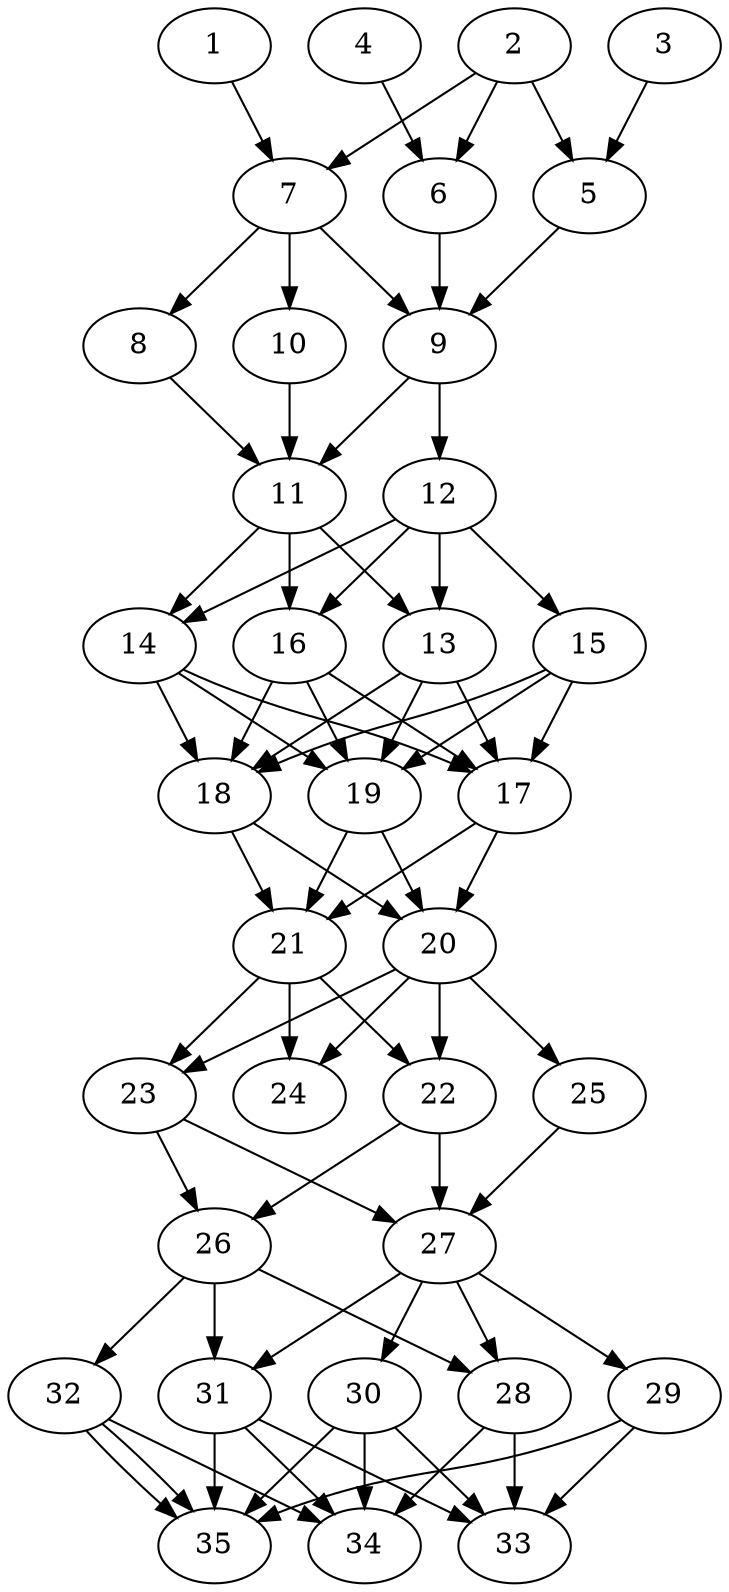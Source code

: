 // DAG automatically generated by daggen at Tue Aug  6 16:28:02 2019
// ./daggen --dot -n 35 --ccr 0.3 --fat 0.4 --regular 0.5 --density 0.9 --mindata 5242880 --maxdata 52428800 
digraph G {
  1 [size="157870080", alpha="0.03", expect_size="47361024"] 
  1 -> 7 [size ="47361024"]
  2 [size="163997013", alpha="0.11", expect_size="49199104"] 
  2 -> 5 [size ="49199104"]
  2 -> 6 [size ="49199104"]
  2 -> 7 [size ="49199104"]
  3 [size="123146240", alpha="0.03", expect_size="36943872"] 
  3 -> 5 [size ="36943872"]
  4 [size="72775680", alpha="0.03", expect_size="21832704"] 
  4 -> 6 [size ="21832704"]
  5 [size="93358080", alpha="0.11", expect_size="28007424"] 
  5 -> 9 [size ="28007424"]
  6 [size="151473493", alpha="0.05", expect_size="45442048"] 
  6 -> 9 [size ="45442048"]
  7 [size="52763307", alpha="0.17", expect_size="15828992"] 
  7 -> 8 [size ="15828992"]
  7 -> 9 [size ="15828992"]
  7 -> 10 [size ="15828992"]
  8 [size="105410560", alpha="0.01", expect_size="31623168"] 
  8 -> 11 [size ="31623168"]
  9 [size="47322453", alpha="0.02", expect_size="14196736"] 
  9 -> 11 [size ="14196736"]
  9 -> 12 [size ="14196736"]
  10 [size="141486080", alpha="0.19", expect_size="42445824"] 
  10 -> 11 [size ="42445824"]
  11 [size="138222933", alpha="0.20", expect_size="41466880"] 
  11 -> 13 [size ="41466880"]
  11 -> 14 [size ="41466880"]
  11 -> 16 [size ="41466880"]
  12 [size="159856640", alpha="0.12", expect_size="47956992"] 
  12 -> 13 [size ="47956992"]
  12 -> 14 [size ="47956992"]
  12 -> 15 [size ="47956992"]
  12 -> 16 [size ="47956992"]
  13 [size="92392107", alpha="0.10", expect_size="27717632"] 
  13 -> 17 [size ="27717632"]
  13 -> 18 [size ="27717632"]
  13 -> 19 [size ="27717632"]
  14 [size="119466667", alpha="0.04", expect_size="35840000"] 
  14 -> 17 [size ="35840000"]
  14 -> 18 [size ="35840000"]
  14 -> 19 [size ="35840000"]
  15 [size="146025813", alpha="0.15", expect_size="43807744"] 
  15 -> 17 [size ="43807744"]
  15 -> 18 [size ="43807744"]
  15 -> 19 [size ="43807744"]
  16 [size="73359360", alpha="0.11", expect_size="22007808"] 
  16 -> 17 [size ="22007808"]
  16 -> 18 [size ="22007808"]
  16 -> 19 [size ="22007808"]
  17 [size="113411413", alpha="0.13", expect_size="34023424"] 
  17 -> 20 [size ="34023424"]
  17 -> 21 [size ="34023424"]
  18 [size="90893653", alpha="0.19", expect_size="27268096"] 
  18 -> 20 [size ="27268096"]
  18 -> 21 [size ="27268096"]
  19 [size="98164053", alpha="0.12", expect_size="29449216"] 
  19 -> 20 [size ="29449216"]
  19 -> 21 [size ="29449216"]
  20 [size="116575573", alpha="0.08", expect_size="34972672"] 
  20 -> 22 [size ="34972672"]
  20 -> 23 [size ="34972672"]
  20 -> 24 [size ="34972672"]
  20 -> 25 [size ="34972672"]
  21 [size="111899307", alpha="0.03", expect_size="33569792"] 
  21 -> 22 [size ="33569792"]
  21 -> 23 [size ="33569792"]
  21 -> 24 [size ="33569792"]
  22 [size="109789867", alpha="0.15", expect_size="32936960"] 
  22 -> 26 [size ="32936960"]
  22 -> 27 [size ="32936960"]
  23 [size="45752320", alpha="0.02", expect_size="13725696"] 
  23 -> 26 [size ="13725696"]
  23 -> 27 [size ="13725696"]
  24 [size="121419093", alpha="0.15", expect_size="36425728"] 
  25 [size="150135467", alpha="0.18", expect_size="45040640"] 
  25 -> 27 [size ="45040640"]
  26 [size="111861760", alpha="0.18", expect_size="33558528"] 
  26 -> 28 [size ="33558528"]
  26 -> 31 [size ="33558528"]
  26 -> 32 [size ="33558528"]
  27 [size="44840960", alpha="0.03", expect_size="13452288"] 
  27 -> 28 [size ="13452288"]
  27 -> 29 [size ="13452288"]
  27 -> 30 [size ="13452288"]
  27 -> 31 [size ="13452288"]
  28 [size="143892480", alpha="0.19", expect_size="43167744"] 
  28 -> 33 [size ="43167744"]
  28 -> 34 [size ="43167744"]
  29 [size="136888320", alpha="0.18", expect_size="41066496"] 
  29 -> 33 [size ="41066496"]
  29 -> 35 [size ="41066496"]
  30 [size="72041813", alpha="0.14", expect_size="21612544"] 
  30 -> 33 [size ="21612544"]
  30 -> 34 [size ="21612544"]
  30 -> 35 [size ="21612544"]
  31 [size="136686933", alpha="0.04", expect_size="41006080"] 
  31 -> 33 [size ="41006080"]
  31 -> 34 [size ="41006080"]
  31 -> 35 [size ="41006080"]
  32 [size="156648107", alpha="0.13", expect_size="46994432"] 
  32 -> 34 [size ="46994432"]
  32 -> 35 [size ="46994432"]
  32 -> 35 [size ="46994432"]
  33 [size="121163093", alpha="0.12", expect_size="36348928"] 
  34 [size="135908693", alpha="0.03", expect_size="40772608"] 
  35 [size="98894507", alpha="0.10", expect_size="29668352"] 
}
